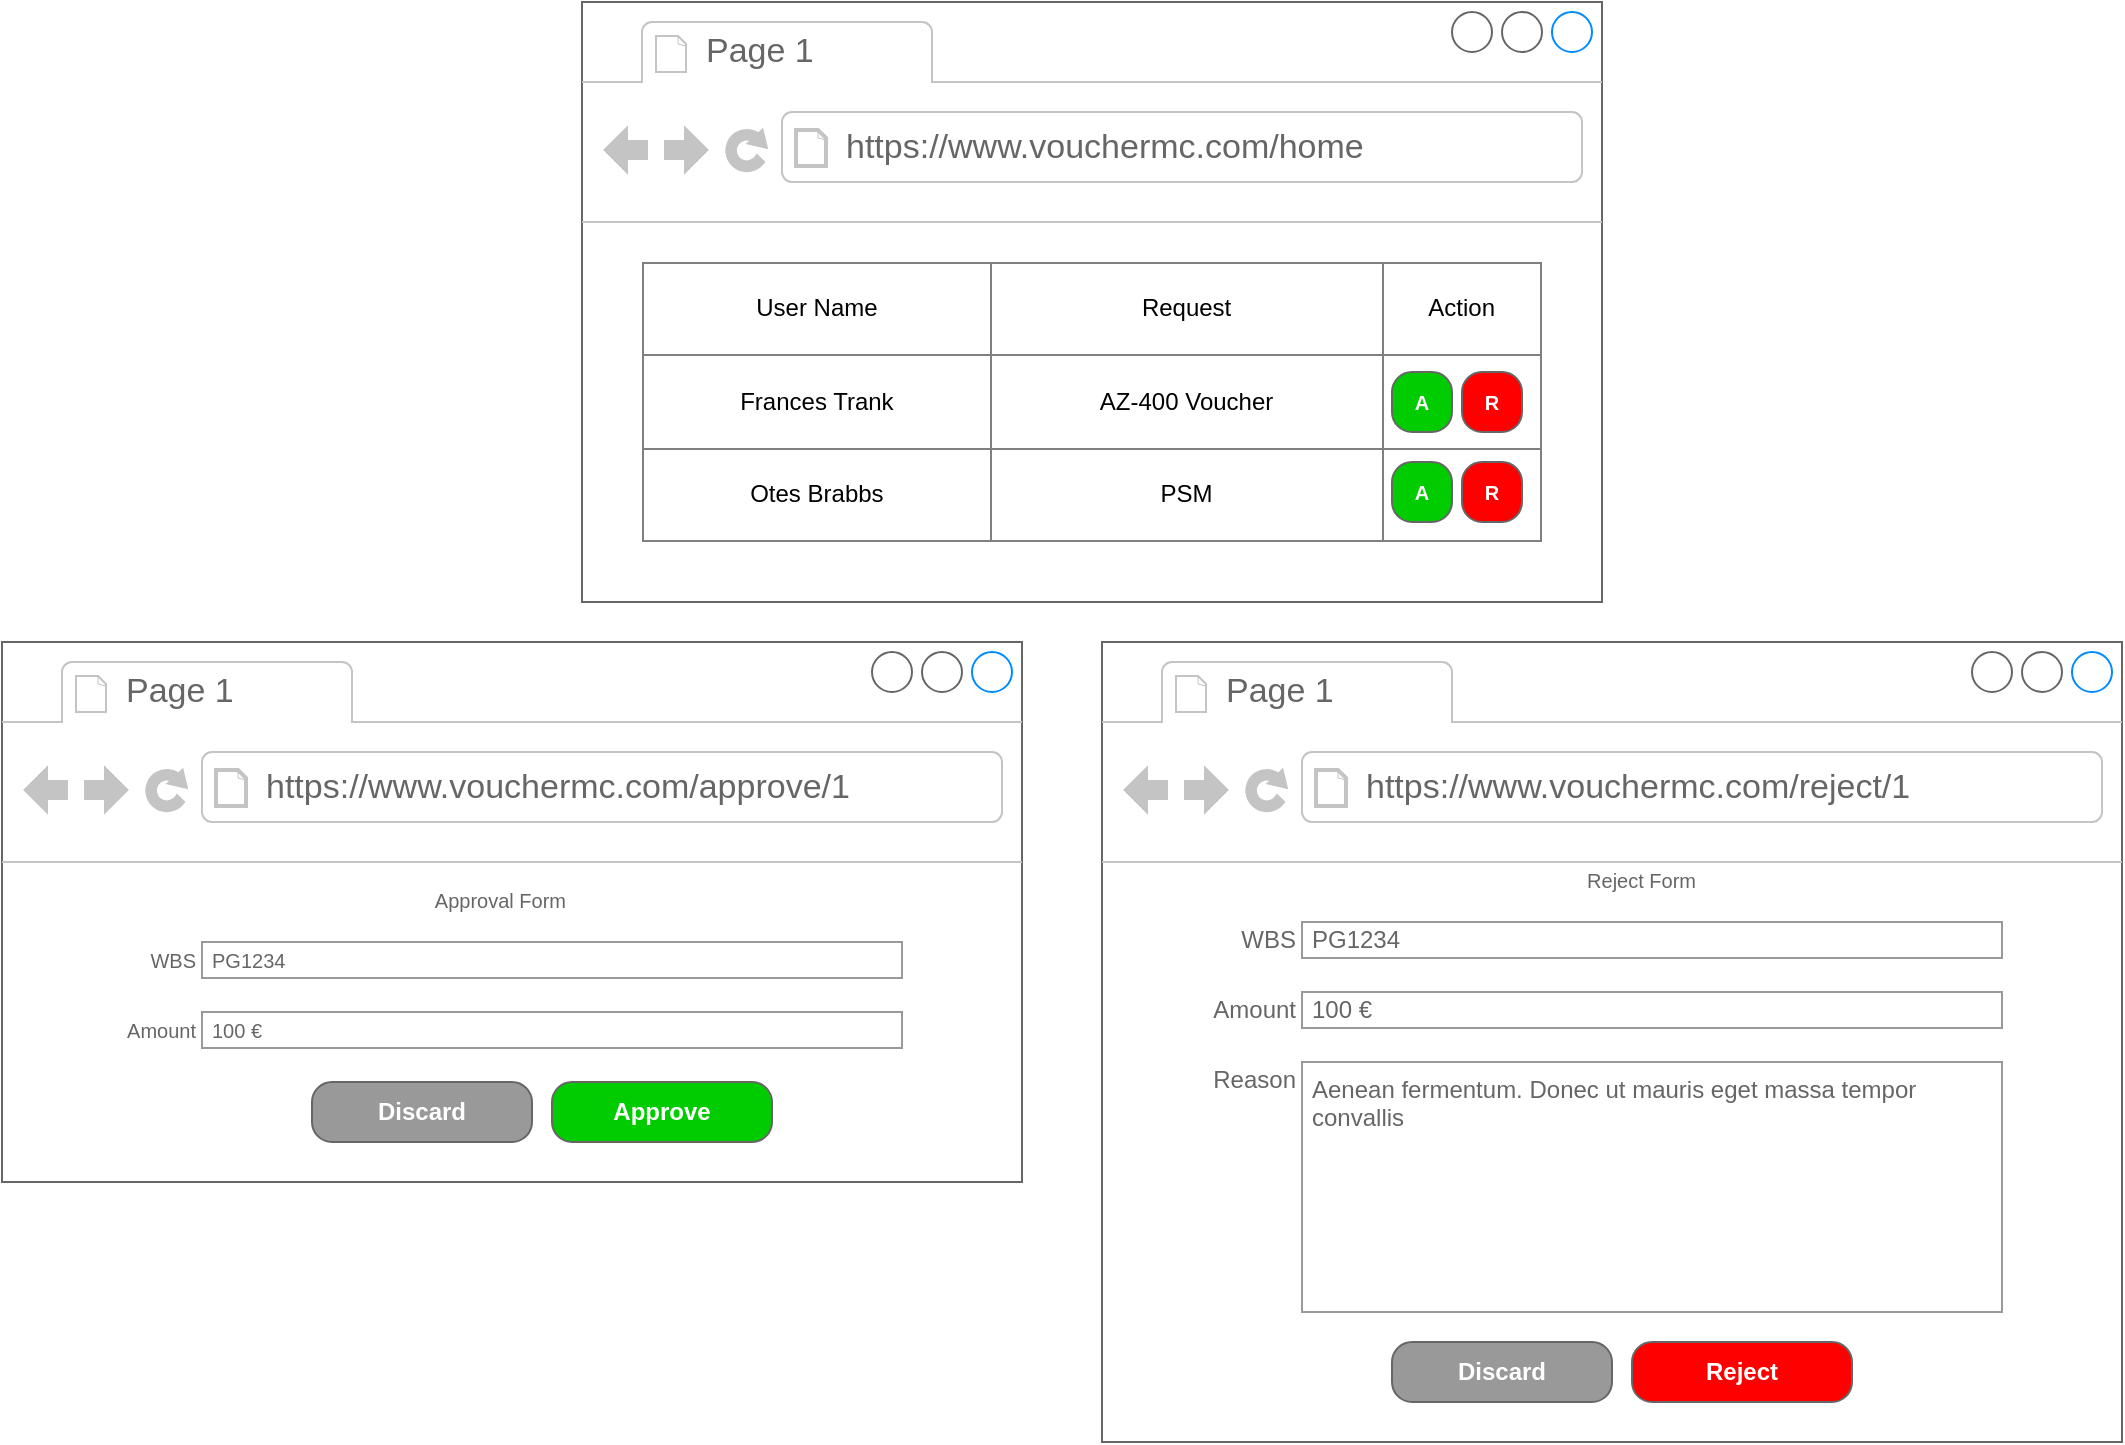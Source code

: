 <mxfile version="17.4.0" type="device"><diagram id="dNnn1_UVYWCqQqNSoE-o" name="Beginner"><mxGraphModel dx="2197" dy="794" grid="1" gridSize="10" guides="1" tooltips="1" connect="1" arrows="1" fold="1" page="1" pageScale="1" pageWidth="827" pageHeight="1169" math="0" shadow="0"><root><mxCell id="0"/><mxCell id="1" parent="0"/><mxCell id="opk4JXc3jNfLoHWB1u3Y-1" value="" style="strokeWidth=1;shadow=0;dashed=0;align=center;html=1;shape=mxgraph.mockup.containers.browserWindow;rSize=0;strokeColor=#666666;strokeColor2=#008cff;strokeColor3=#c4c4c4;mainText=,;recursiveResize=0;" vertex="1" parent="1"><mxGeometry x="-260" y="160" width="510" height="300" as="geometry"/></mxCell><mxCell id="opk4JXc3jNfLoHWB1u3Y-2" value="Page 1" style="strokeWidth=1;shadow=0;dashed=0;align=center;html=1;shape=mxgraph.mockup.containers.anchor;fontSize=17;fontColor=#666666;align=left;" vertex="1" parent="opk4JXc3jNfLoHWB1u3Y-1"><mxGeometry x="60" y="12" width="110" height="26" as="geometry"/></mxCell><mxCell id="opk4JXc3jNfLoHWB1u3Y-3" value="https://www.vouchermc.com/home" style="strokeWidth=1;shadow=0;dashed=0;align=center;html=1;shape=mxgraph.mockup.containers.anchor;rSize=0;fontSize=17;fontColor=#666666;align=left;" vertex="1" parent="opk4JXc3jNfLoHWB1u3Y-1"><mxGeometry x="130" y="60" width="250" height="26" as="geometry"/></mxCell><mxCell id="opk4JXc3jNfLoHWB1u3Y-42" value="&lt;table border=&quot;1&quot; width=&quot;100%&quot; style=&quot;width: 100% ; height: 100% ; border-collapse: collapse&quot;&gt;&lt;tbody&gt;&lt;tr&gt;&lt;td align=&quot;center&quot;&gt;User Name&lt;/td&gt;&lt;td align=&quot;center&quot;&gt;Request&lt;/td&gt;&lt;td align=&quot;center&quot;&gt;Action&lt;/td&gt;&lt;/tr&gt;&lt;tr&gt;&lt;td align=&quot;center&quot;&gt;Frances&lt;span&gt;&#9;&lt;/span&gt;Trank&lt;/td&gt;&lt;td align=&quot;center&quot;&gt;AZ-400 Voucher&lt;/td&gt;&lt;td align=&quot;center&quot;&gt;&lt;/td&gt;&lt;/tr&gt;&lt;tr&gt;&lt;td align=&quot;center&quot;&gt;Otes&lt;span&gt;&#9;&lt;/span&gt;Brabbs&lt;/td&gt;&lt;td align=&quot;center&quot;&gt;PSM&lt;/td&gt;&lt;td align=&quot;center&quot;&gt;&lt;br&gt;&lt;/td&gt;&lt;/tr&gt;&lt;/tbody&gt;&lt;/table&gt;" style="text;html=1;strokeColor=none;fillColor=none;overflow=fill;" vertex="1" parent="opk4JXc3jNfLoHWB1u3Y-1"><mxGeometry x="30" y="130" width="450" height="140" as="geometry"/></mxCell><mxCell id="opk4JXc3jNfLoHWB1u3Y-43" value="R" style="strokeWidth=1;shadow=0;dashed=0;align=center;html=1;shape=mxgraph.mockup.buttons.button;strokeColor=#666666;fontColor=#ffffff;mainText=;buttonStyle=round;fontSize=10;fontStyle=1;fillColor=#FF0000;whiteSpace=wrap;" vertex="1" parent="opk4JXc3jNfLoHWB1u3Y-1"><mxGeometry x="440" y="185" width="30" height="30" as="geometry"/></mxCell><mxCell id="opk4JXc3jNfLoHWB1u3Y-44" value="A" style="strokeWidth=1;shadow=0;dashed=0;align=center;html=1;shape=mxgraph.mockup.buttons.button;strokeColor=#666666;fontColor=#ffffff;mainText=;buttonStyle=round;fontSize=10;fontStyle=1;fillColor=#00CC00;whiteSpace=wrap;" vertex="1" parent="opk4JXc3jNfLoHWB1u3Y-1"><mxGeometry x="405" y="185" width="30" height="30" as="geometry"/></mxCell><mxCell id="opk4JXc3jNfLoHWB1u3Y-45" value="R" style="strokeWidth=1;shadow=0;dashed=0;align=center;html=1;shape=mxgraph.mockup.buttons.button;strokeColor=#666666;fontColor=#ffffff;mainText=;buttonStyle=round;fontSize=10;fontStyle=1;fillColor=#FF0000;whiteSpace=wrap;" vertex="1" parent="opk4JXc3jNfLoHWB1u3Y-1"><mxGeometry x="440" y="230" width="30" height="30" as="geometry"/></mxCell><mxCell id="opk4JXc3jNfLoHWB1u3Y-46" value="A" style="strokeWidth=1;shadow=0;dashed=0;align=center;html=1;shape=mxgraph.mockup.buttons.button;strokeColor=#666666;fontColor=#ffffff;mainText=;buttonStyle=round;fontSize=10;fontStyle=1;fillColor=#00CC00;whiteSpace=wrap;" vertex="1" parent="opk4JXc3jNfLoHWB1u3Y-1"><mxGeometry x="405" y="230" width="30" height="30" as="geometry"/></mxCell><mxCell id="opk4JXc3jNfLoHWB1u3Y-47" value="" style="strokeWidth=1;shadow=0;dashed=0;align=center;html=1;shape=mxgraph.mockup.containers.browserWindow;rSize=0;strokeColor=#666666;strokeColor2=#008cff;strokeColor3=#c4c4c4;mainText=,;recursiveResize=0;" vertex="1" parent="1"><mxGeometry x="-550" y="480" width="510" height="270" as="geometry"/></mxCell><mxCell id="opk4JXc3jNfLoHWB1u3Y-48" value="Page 1" style="strokeWidth=1;shadow=0;dashed=0;align=center;html=1;shape=mxgraph.mockup.containers.anchor;fontSize=17;fontColor=#666666;align=left;" vertex="1" parent="opk4JXc3jNfLoHWB1u3Y-47"><mxGeometry x="60" y="12" width="110" height="26" as="geometry"/></mxCell><mxCell id="opk4JXc3jNfLoHWB1u3Y-49" value="https://www.vouchermc.com/approve/1" style="strokeWidth=1;shadow=0;dashed=0;align=center;html=1;shape=mxgraph.mockup.containers.anchor;rSize=0;fontSize=17;fontColor=#666666;align=left;" vertex="1" parent="opk4JXc3jNfLoHWB1u3Y-47"><mxGeometry x="130" y="60" width="250" height="26" as="geometry"/></mxCell><mxCell id="opk4JXc3jNfLoHWB1u3Y-63" value="WBS" style="strokeWidth=1;shadow=0;dashed=0;align=center;html=1;shape=mxgraph.mockup.forms.anchor;align=right;spacingRight=2;fontColor=#666666;fontSize=10;fillColor=#00CC00;" vertex="1" parent="opk4JXc3jNfLoHWB1u3Y-47"><mxGeometry x="50" y="150" width="50" height="18" as="geometry"/></mxCell><mxCell id="opk4JXc3jNfLoHWB1u3Y-64" value="PG1234" style="strokeWidth=1;shadow=0;dashed=0;align=center;html=1;shape=mxgraph.mockup.forms.rrect;fillColor=#ffffff;rSize=0;fontColor=#666666;align=left;spacingLeft=3;strokeColor=#999999;fontSize=10;" vertex="1" parent="opk4JXc3jNfLoHWB1u3Y-47"><mxGeometry x="100" y="150" width="350" height="18" as="geometry"/></mxCell><mxCell id="opk4JXc3jNfLoHWB1u3Y-65" value="Amount" style="strokeWidth=1;shadow=0;dashed=0;align=center;html=1;shape=mxgraph.mockup.forms.anchor;align=right;spacingRight=2;fontColor=#666666;fontSize=10;fillColor=#00CC00;" vertex="1" parent="opk4JXc3jNfLoHWB1u3Y-47"><mxGeometry x="50" y="185" width="50" height="18" as="geometry"/></mxCell><mxCell id="opk4JXc3jNfLoHWB1u3Y-66" value="100 €" style="strokeWidth=1;shadow=0;dashed=0;align=center;html=1;shape=mxgraph.mockup.forms.rrect;fillColor=#ffffff;rSize=0;fontColor=#666666;align=left;spacingLeft=3;strokeColor=#999999;fontSize=10;" vertex="1" parent="opk4JXc3jNfLoHWB1u3Y-47"><mxGeometry x="100" y="185" width="350" height="18" as="geometry"/></mxCell><mxCell id="opk4JXc3jNfLoHWB1u3Y-74" value="Approval Form" style="strokeWidth=1;shadow=0;dashed=0;align=center;html=1;shape=mxgraph.mockup.forms.anchor;align=right;spacingRight=2;fontColor=#666666;fontSize=10;fillColor=#00CC00;" vertex="1" parent="opk4JXc3jNfLoHWB1u3Y-47"><mxGeometry x="185" y="120" width="100" height="18" as="geometry"/></mxCell><mxCell id="opk4JXc3jNfLoHWB1u3Y-75" value="Approve" style="strokeWidth=1;shadow=0;dashed=0;align=center;html=1;shape=mxgraph.mockup.buttons.button;strokeColor=#666666;fontColor=#ffffff;mainText=;buttonStyle=round;fontSize=12;fontStyle=1;fillColor=#00CC00;whiteSpace=wrap;" vertex="1" parent="opk4JXc3jNfLoHWB1u3Y-47"><mxGeometry x="275" y="220" width="110" height="30" as="geometry"/></mxCell><mxCell id="opk4JXc3jNfLoHWB1u3Y-76" value="Discard" style="strokeWidth=1;shadow=0;dashed=0;align=center;html=1;shape=mxgraph.mockup.buttons.button;strokeColor=#666666;fontColor=#ffffff;mainText=;buttonStyle=round;fontSize=12;fontStyle=1;fillColor=#999999;whiteSpace=wrap;" vertex="1" parent="opk4JXc3jNfLoHWB1u3Y-47"><mxGeometry x="155" y="220" width="110" height="30" as="geometry"/></mxCell><mxCell id="opk4JXc3jNfLoHWB1u3Y-55" value="" style="strokeWidth=1;shadow=0;dashed=0;align=center;html=1;shape=mxgraph.mockup.containers.browserWindow;rSize=0;strokeColor=#666666;strokeColor2=#008cff;strokeColor3=#c4c4c4;mainText=,;recursiveResize=0;" vertex="1" parent="1"><mxGeometry y="480" width="510" height="400" as="geometry"/></mxCell><mxCell id="opk4JXc3jNfLoHWB1u3Y-56" value="Page 1" style="strokeWidth=1;shadow=0;dashed=0;align=center;html=1;shape=mxgraph.mockup.containers.anchor;fontSize=17;fontColor=#666666;align=left;" vertex="1" parent="opk4JXc3jNfLoHWB1u3Y-55"><mxGeometry x="60" y="12" width="110" height="26" as="geometry"/></mxCell><mxCell id="opk4JXc3jNfLoHWB1u3Y-57" value="https://www.vouchermc.com/reject/1" style="strokeWidth=1;shadow=0;dashed=0;align=center;html=1;shape=mxgraph.mockup.containers.anchor;rSize=0;fontSize=17;fontColor=#666666;align=left;" vertex="1" parent="opk4JXc3jNfLoHWB1u3Y-55"><mxGeometry x="130" y="60" width="250" height="26" as="geometry"/></mxCell><mxCell id="opk4JXc3jNfLoHWB1u3Y-77" value="WBS" style="strokeWidth=1;shadow=0;dashed=0;align=center;html=1;shape=mxgraph.mockup.forms.anchor;align=right;spacingRight=2;fontColor=#666666;fontSize=12;fillColor=#00CC00;" vertex="1" parent="opk4JXc3jNfLoHWB1u3Y-55"><mxGeometry x="50" y="140" width="50" height="18" as="geometry"/></mxCell><mxCell id="opk4JXc3jNfLoHWB1u3Y-78" value="PG1234" style="strokeWidth=1;shadow=0;dashed=0;align=center;html=1;shape=mxgraph.mockup.forms.rrect;fillColor=#ffffff;rSize=0;fontColor=#666666;align=left;spacingLeft=3;strokeColor=#999999;fontSize=12;" vertex="1" parent="opk4JXc3jNfLoHWB1u3Y-55"><mxGeometry x="100" y="140" width="350" height="18" as="geometry"/></mxCell><mxCell id="opk4JXc3jNfLoHWB1u3Y-79" value="Amount" style="strokeWidth=1;shadow=0;dashed=0;align=center;html=1;shape=mxgraph.mockup.forms.anchor;align=right;spacingRight=2;fontColor=#666666;fontSize=12;fillColor=#00CC00;" vertex="1" parent="opk4JXc3jNfLoHWB1u3Y-55"><mxGeometry x="50" y="175" width="50" height="18" as="geometry"/></mxCell><mxCell id="opk4JXc3jNfLoHWB1u3Y-80" value="100 €" style="strokeWidth=1;shadow=0;dashed=0;align=center;html=1;shape=mxgraph.mockup.forms.rrect;fillColor=#ffffff;rSize=0;fontColor=#666666;align=left;spacingLeft=3;strokeColor=#999999;fontSize=12;" vertex="1" parent="opk4JXc3jNfLoHWB1u3Y-55"><mxGeometry x="100" y="175" width="350" height="18" as="geometry"/></mxCell><mxCell id="opk4JXc3jNfLoHWB1u3Y-81" value="Reason" style="strokeWidth=1;shadow=0;dashed=0;align=center;html=1;shape=mxgraph.mockup.forms.anchor;align=right;spacingRight=2;fontColor=#666666;fontSize=12;fillColor=#00CC00;" vertex="1" parent="opk4JXc3jNfLoHWB1u3Y-55"><mxGeometry x="50" y="210" width="50" height="18" as="geometry"/></mxCell><mxCell id="opk4JXc3jNfLoHWB1u3Y-87" value="Aenean fermentum. Donec ut mauris eget massa tempor convallis" style="strokeWidth=1;shadow=0;dashed=0;align=center;html=1;shape=mxgraph.mockup.forms.rrect;fillColor=#ffffff;rSize=0;fontColor=#666666;align=left;spacingLeft=3;strokeColor=#999999;verticalAlign=top;whiteSpace=wrap;fontSize=12;" vertex="1" parent="opk4JXc3jNfLoHWB1u3Y-55"><mxGeometry x="100" y="210" width="350" height="125" as="geometry"/></mxCell><mxCell id="opk4JXc3jNfLoHWB1u3Y-88" value="Reject Form" style="strokeWidth=1;shadow=0;dashed=0;align=center;html=1;shape=mxgraph.mockup.forms.anchor;align=right;spacingRight=2;fontColor=#666666;fontSize=10;fillColor=#00CC00;" vertex="1" parent="opk4JXc3jNfLoHWB1u3Y-55"><mxGeometry x="200" y="110" width="100" height="18" as="geometry"/></mxCell><mxCell id="opk4JXc3jNfLoHWB1u3Y-90" value="Reject" style="strokeWidth=1;shadow=0;dashed=0;align=center;html=1;shape=mxgraph.mockup.buttons.button;strokeColor=#666666;fontColor=#ffffff;mainText=;buttonStyle=round;fontSize=12;fontStyle=1;fillColor=#FF0000;whiteSpace=wrap;" vertex="1" parent="opk4JXc3jNfLoHWB1u3Y-55"><mxGeometry x="265" y="350" width="110" height="30" as="geometry"/></mxCell><mxCell id="opk4JXc3jNfLoHWB1u3Y-91" value="Discard" style="strokeWidth=1;shadow=0;dashed=0;align=center;html=1;shape=mxgraph.mockup.buttons.button;strokeColor=#666666;fontColor=#ffffff;mainText=;buttonStyle=round;fontSize=12;fontStyle=1;fillColor=#999999;whiteSpace=wrap;" vertex="1" parent="opk4JXc3jNfLoHWB1u3Y-55"><mxGeometry x="145" y="350" width="110" height="30" as="geometry"/></mxCell></root></mxGraphModel></diagram></mxfile>